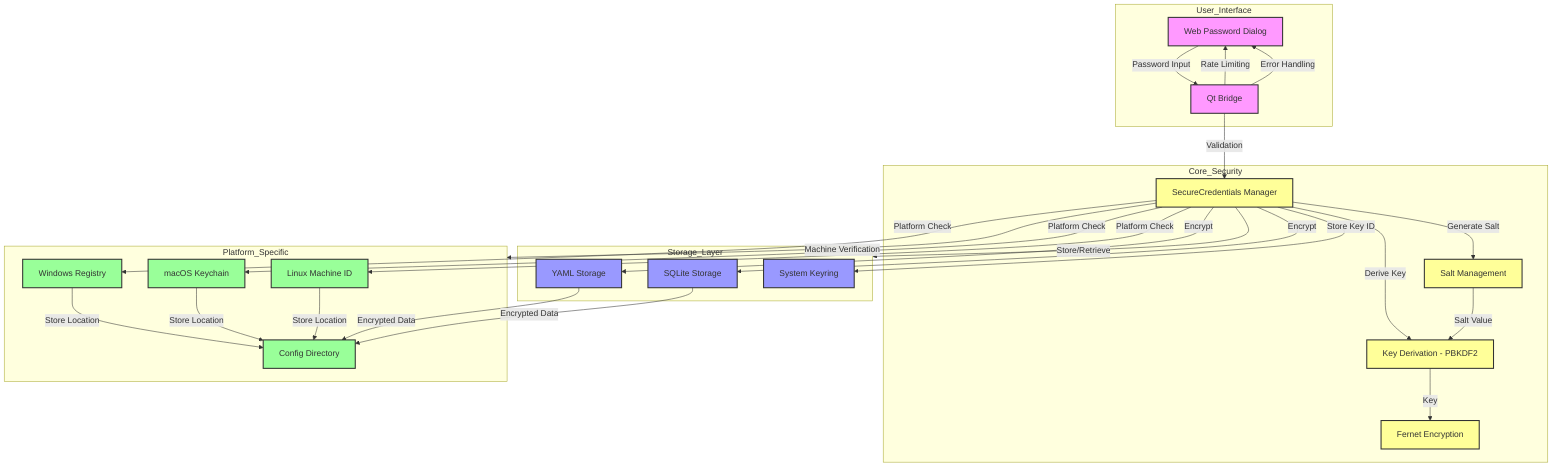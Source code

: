 graph TB
    subgraph User_Interface
        UI[Web Password Dialog]
        UI_Bridge[Qt Bridge]
    end

    subgraph Core_Security
        SCM[SecureCredentials Manager]
        KDF[Key Derivation - PBKDF2]
        Fernet[Fernet Encryption]
        Salt[Salt Management]
    end

    subgraph Platform_Specific
        Win[Windows Registry]
        Mac[macOS Keychain]
        Linux[Linux Machine ID]
        Config[Config Directory]
    end

    subgraph Storage_Layer
        YAML[YAML Storage]
        SQLite[SQLite Storage]
        Keyring[System Keyring]
    end

    %% User Interface Flow
    UI -->|Password Input| UI_Bridge
    UI_Bridge -->|Validation| SCM
    UI_Bridge -->|Rate Limiting| UI
    UI_Bridge -->|Error Handling| UI

    %% Core Security Flow
    SCM -->|Generate Salt| Salt
    SCM -->|Derive Key| KDF
    KDF -->|Key| Fernet
    Salt -->|Salt Value| KDF
    SCM -->|Machine Verification| Platform_Specific
    SCM -->|Store/Retrieve| Storage_Layer

    %% Platform Detection
    SCM -->|Platform Check| Win
    SCM -->|Platform Check| Mac
    SCM -->|Platform Check| Linux
    Win -->|Store Location| Config
    Mac -->|Store Location| Config
    Linux -->|Store Location| Config

    %% Storage Operations
    SCM -->|Encrypt| YAML
    SCM -->|Encrypt| SQLite
    SCM -->|Store Key ID| Keyring
    YAML -->|Encrypted Data| Config
    SQLite -->|Encrypted Data| Config

    classDef interface fill:#f9f,stroke:#333,stroke-width:2px
    classDef security fill:#ff9,stroke:#333,stroke-width:2px
    classDef platform fill:#9f9,stroke:#333,stroke-width:2px
    classDef storage fill:#99f,stroke:#333,stroke-width:2px

    class UI,UI_Bridge interface
    class SCM,KDF,Fernet,Salt security
    class Win,Mac,Linux,Config platform
    class YAML,SQLite,Keyring storage